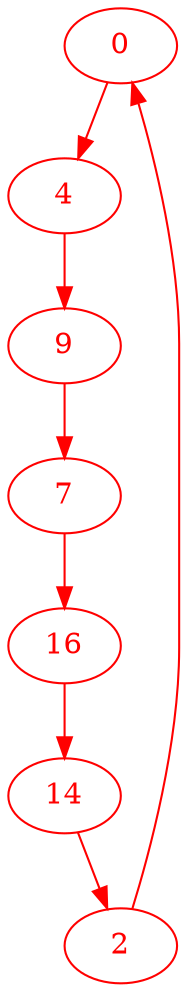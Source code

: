 digraph g{
node [color = red, fontcolor=red]; 0 2 4 7 9 14 16 ;
0 -> 4 [color=red] ;
2 -> 0 [color=red] ;
4 -> 9 [color=red] ;
7 -> 16 [color=red] ;
9 -> 7 [color=red] ;
14 -> 2 [color=red] ;
16 -> 14 [color=red] ;
}